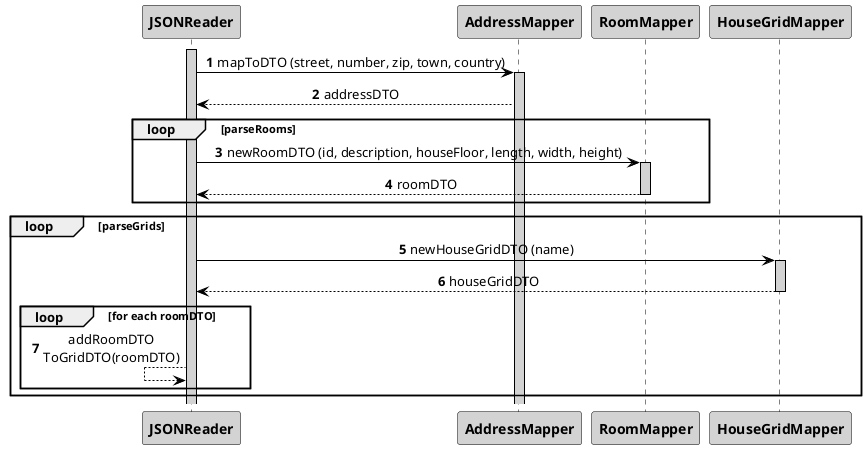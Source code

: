 @startuml
skinparam sequenceMessageAlign center
skinparam sequence {
	ArrowColor Black
	ActorBorderColor DarkBlue
	LifeLineBorderColor black
	LifeLineBackgroundColor LightGrey

	ParticipantBorderColor Black
	ParticipantBackgroundColor LightGrey
	ParticipantFontStyle Bold

	ActorBackgroundColor DimGrey
	ActorFontColor DeepSkyBlue
	ActorFontStyle Bold
	ActorFontSize 17
	ActorFontName Aapex
}
autonumber

activate "JSONReader"
JSONReader -> AddressMapper: mapToDTO (street, number, zip, town, country)
activate "AddressMapper"
"AddressMapper" --> JSONReader : addressDTO
loop parseRooms

JSONReader -> "RoomMapper": newRoomDTO (id, description, houseFloor, length, width, height)
activate "RoomMapper"
"RoomMapper" --> JSONReader: roomDTO
deactivate "RoomMapper"
end
loop parseGrids
activate "JSONReader"
JSONReader -> "HouseGridMapper": newHouseGridDTO (name)
activate "HouseGridMapper"
"HouseGridMapper" --> JSONReader: houseGridDTO
deactivate "HouseGridMapper"
loop for each roomDTO
JSONReader <-- JSONReader: addRoomDTO\nToGridDTO(roomDTO)
end
end
@enduml